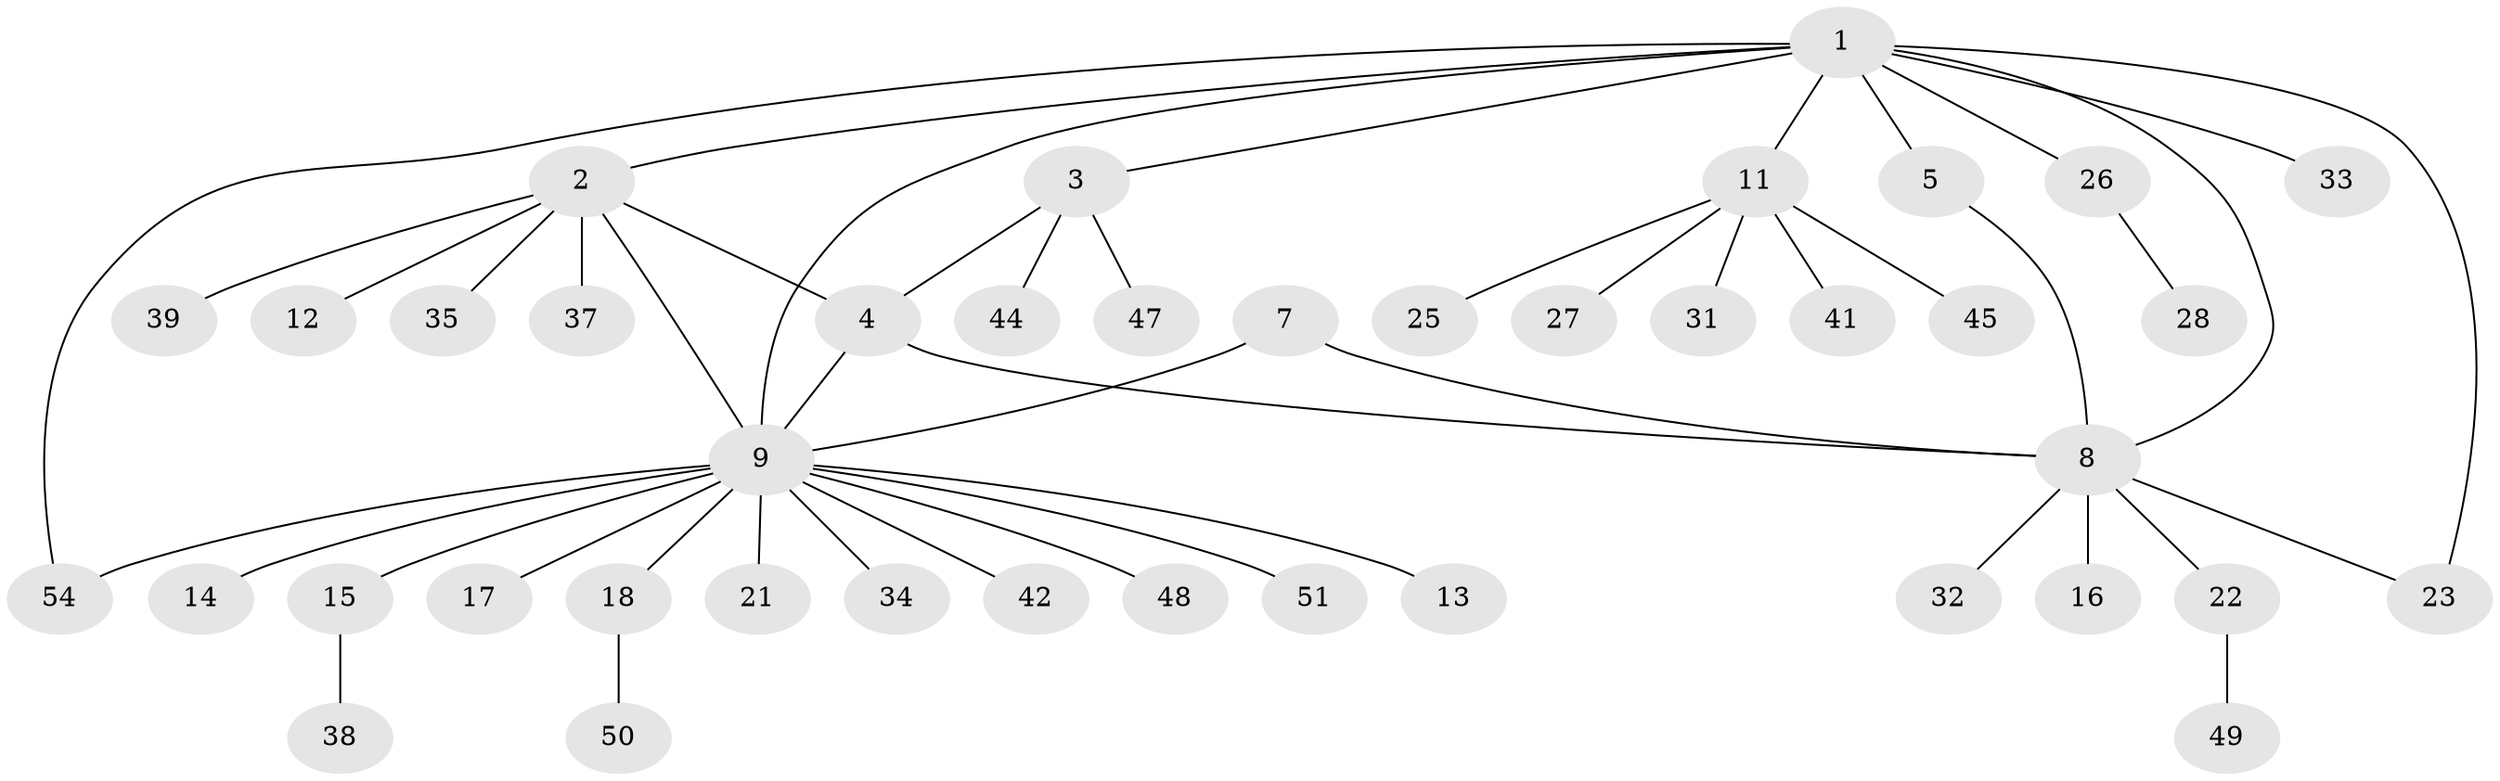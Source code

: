 // Generated by graph-tools (version 1.1) at 2025/24/03/03/25 07:24:17]
// undirected, 41 vertices, 48 edges
graph export_dot {
graph [start="1"]
  node [color=gray90,style=filled];
  1 [super="+6"];
  2 [super="+20"];
  3 [super="+36"];
  4;
  5;
  7;
  8 [super="+24"];
  9 [super="+10"];
  11 [super="+19"];
  12 [super="+46"];
  13;
  14;
  15;
  16;
  17;
  18 [super="+53"];
  21;
  22 [super="+43"];
  23;
  25 [super="+52"];
  26 [super="+40"];
  27 [super="+30"];
  28 [super="+29"];
  31;
  32;
  33;
  34;
  35;
  37;
  38;
  39;
  41;
  42;
  44;
  45;
  47;
  48;
  49;
  50;
  51;
  54;
  1 -- 2;
  1 -- 8;
  1 -- 26;
  1 -- 33;
  1 -- 54;
  1 -- 3;
  1 -- 5;
  1 -- 23;
  1 -- 9;
  1 -- 11;
  2 -- 4;
  2 -- 12;
  2 -- 35;
  2 -- 37;
  2 -- 39;
  2 -- 9;
  3 -- 4;
  3 -- 44;
  3 -- 47;
  4 -- 8;
  4 -- 9;
  5 -- 8;
  7 -- 8;
  7 -- 9;
  8 -- 16;
  8 -- 22;
  8 -- 23;
  8 -- 32;
  9 -- 13;
  9 -- 14;
  9 -- 15;
  9 -- 17;
  9 -- 21;
  9 -- 34;
  9 -- 42;
  9 -- 48;
  9 -- 51;
  9 -- 18;
  9 -- 54;
  11 -- 25;
  11 -- 27;
  11 -- 31;
  11 -- 41;
  11 -- 45;
  15 -- 38;
  18 -- 50;
  22 -- 49;
  26 -- 28;
}
